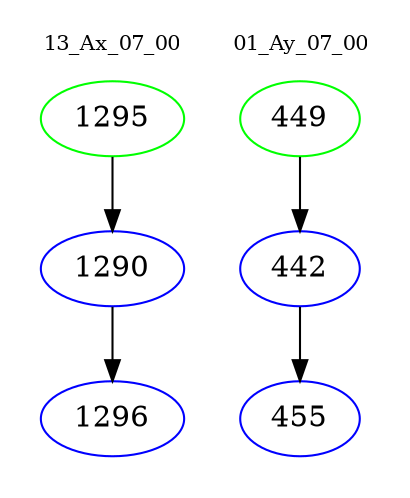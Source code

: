 digraph{
subgraph cluster_0 {
color = white
label = "13_Ax_07_00";
fontsize=10;
T0_1295 [label="1295", color="green"]
T0_1295 -> T0_1290 [color="black"]
T0_1290 [label="1290", color="blue"]
T0_1290 -> T0_1296 [color="black"]
T0_1296 [label="1296", color="blue"]
}
subgraph cluster_1 {
color = white
label = "01_Ay_07_00";
fontsize=10;
T1_449 [label="449", color="green"]
T1_449 -> T1_442 [color="black"]
T1_442 [label="442", color="blue"]
T1_442 -> T1_455 [color="black"]
T1_455 [label="455", color="blue"]
}
}
